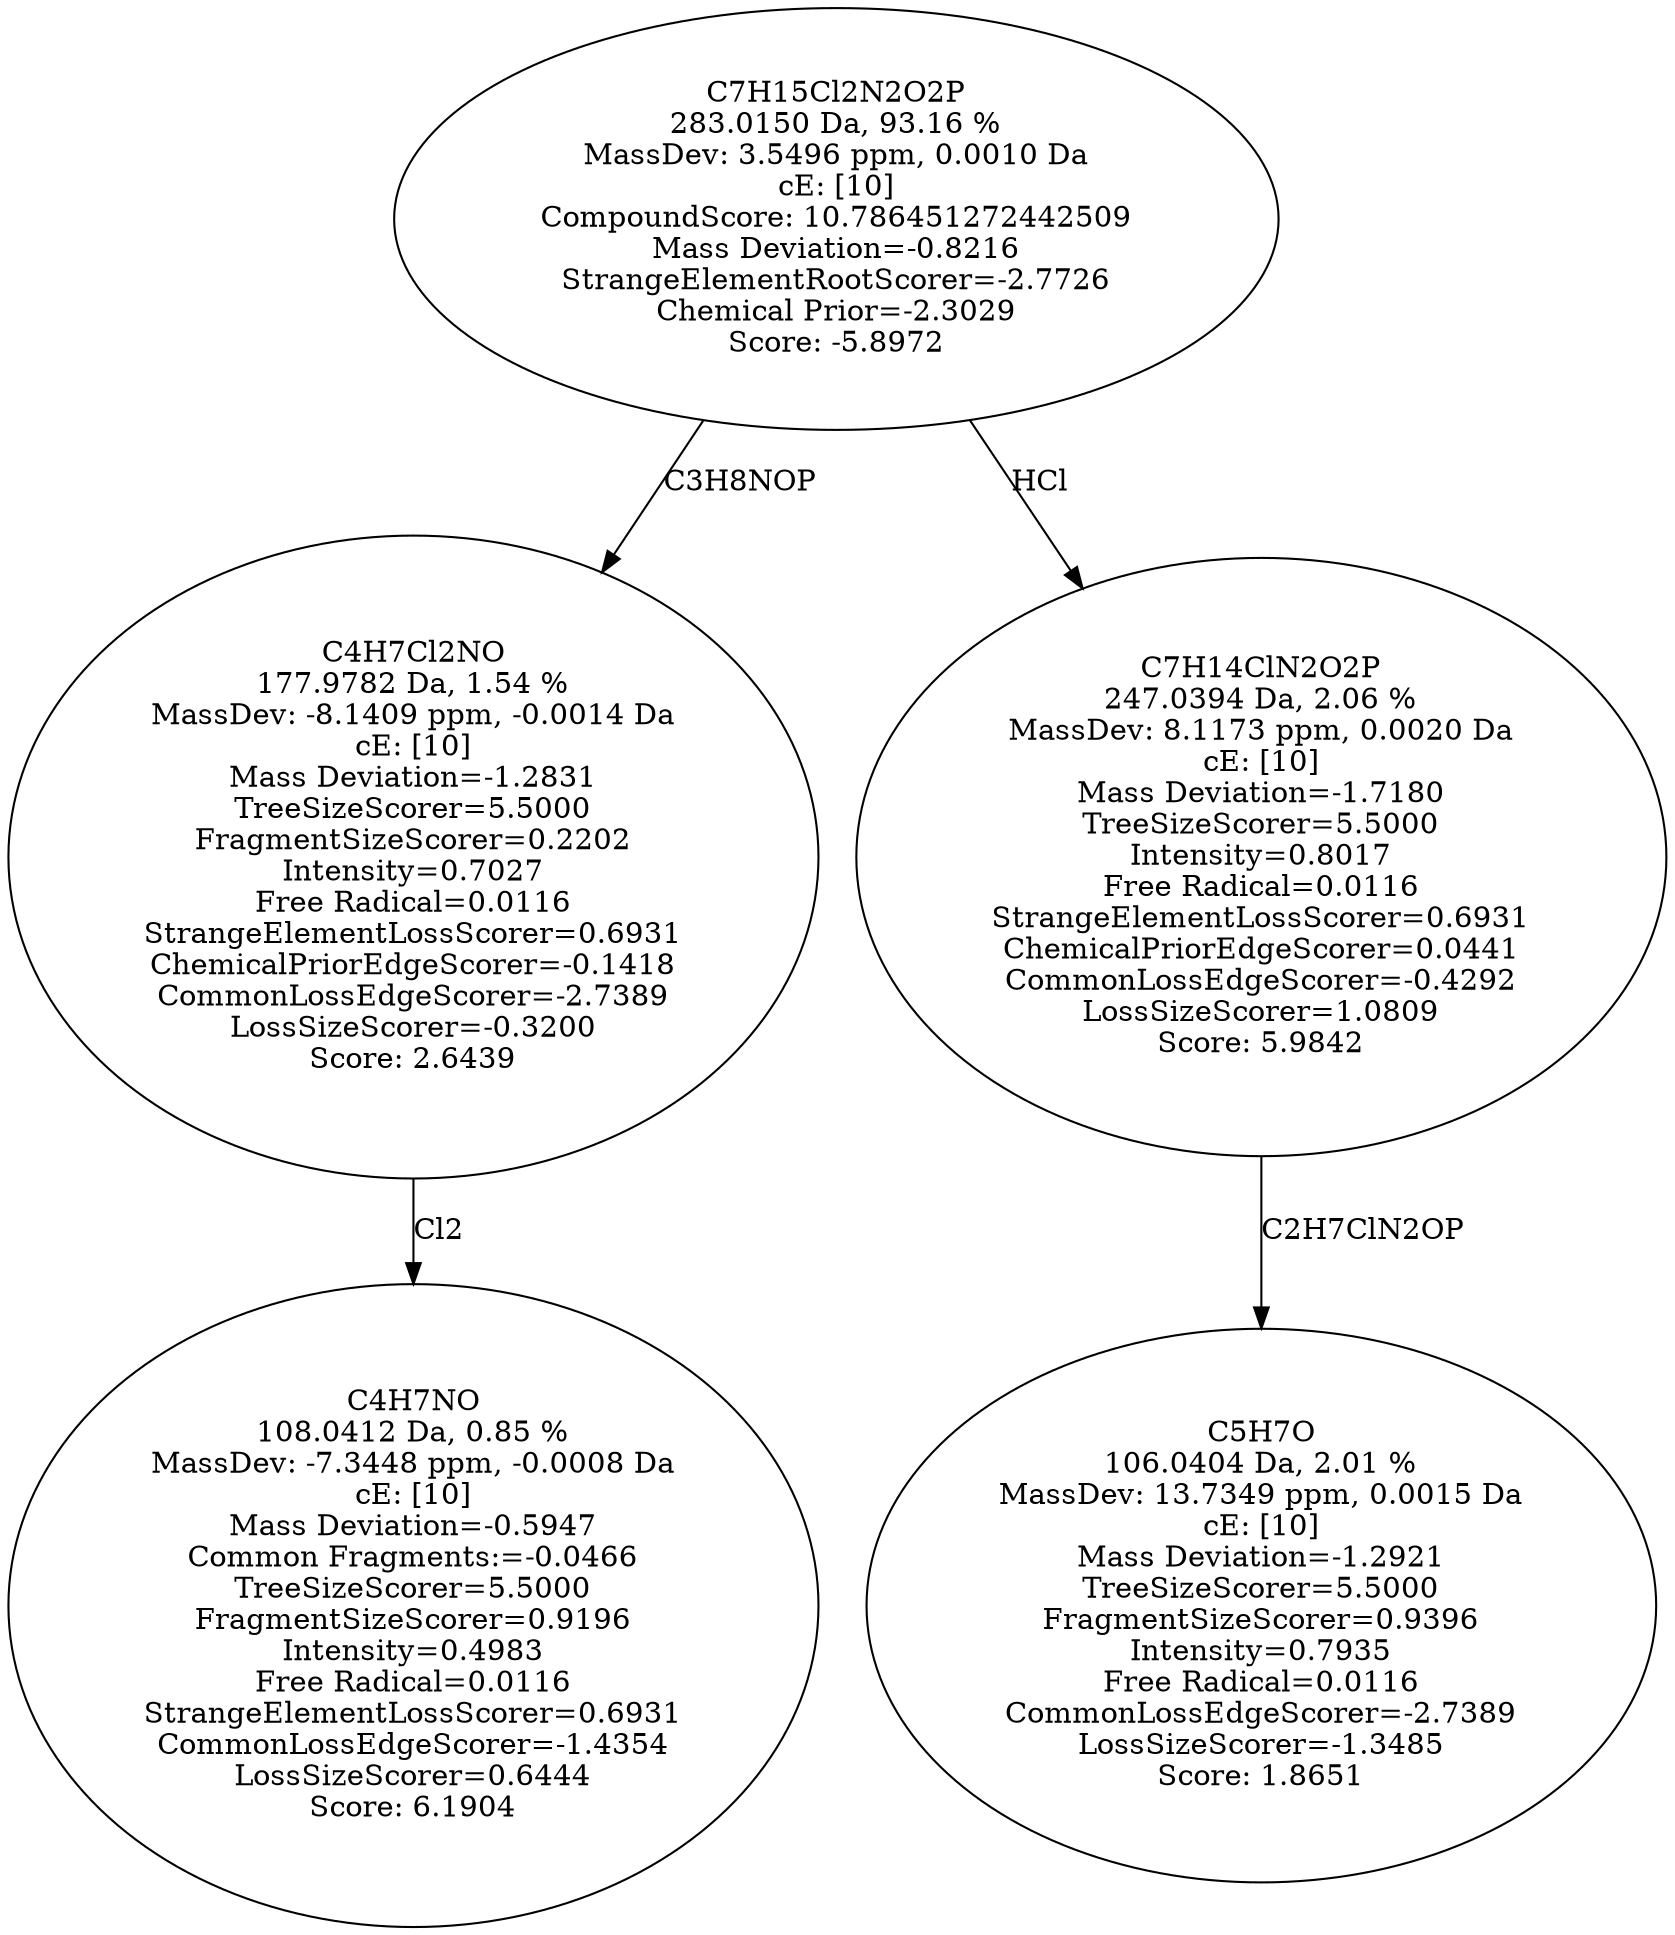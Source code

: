 strict digraph {
v1 [label="C4H7NO\n108.0412 Da, 0.85 %\nMassDev: -7.3448 ppm, -0.0008 Da\ncE: [10]\nMass Deviation=-0.5947\nCommon Fragments:=-0.0466\nTreeSizeScorer=5.5000\nFragmentSizeScorer=0.9196\nIntensity=0.4983\nFree Radical=0.0116\nStrangeElementLossScorer=0.6931\nCommonLossEdgeScorer=-1.4354\nLossSizeScorer=0.6444\nScore: 6.1904"];
v2 [label="C4H7Cl2NO\n177.9782 Da, 1.54 %\nMassDev: -8.1409 ppm, -0.0014 Da\ncE: [10]\nMass Deviation=-1.2831\nTreeSizeScorer=5.5000\nFragmentSizeScorer=0.2202\nIntensity=0.7027\nFree Radical=0.0116\nStrangeElementLossScorer=0.6931\nChemicalPriorEdgeScorer=-0.1418\nCommonLossEdgeScorer=-2.7389\nLossSizeScorer=-0.3200\nScore: 2.6439"];
v3 [label="C5H7O\n106.0404 Da, 2.01 %\nMassDev: 13.7349 ppm, 0.0015 Da\ncE: [10]\nMass Deviation=-1.2921\nTreeSizeScorer=5.5000\nFragmentSizeScorer=0.9396\nIntensity=0.7935\nFree Radical=0.0116\nCommonLossEdgeScorer=-2.7389\nLossSizeScorer=-1.3485\nScore: 1.8651"];
v4 [label="C7H14ClN2O2P\n247.0394 Da, 2.06 %\nMassDev: 8.1173 ppm, 0.0020 Da\ncE: [10]\nMass Deviation=-1.7180\nTreeSizeScorer=5.5000\nIntensity=0.8017\nFree Radical=0.0116\nStrangeElementLossScorer=0.6931\nChemicalPriorEdgeScorer=0.0441\nCommonLossEdgeScorer=-0.4292\nLossSizeScorer=1.0809\nScore: 5.9842"];
v5 [label="C7H15Cl2N2O2P\n283.0150 Da, 93.16 %\nMassDev: 3.5496 ppm, 0.0010 Da\ncE: [10]\nCompoundScore: 10.786451272442509\nMass Deviation=-0.8216\nStrangeElementRootScorer=-2.7726\nChemical Prior=-2.3029\nScore: -5.8972"];
v2 -> v1 [label="Cl2"];
v5 -> v2 [label="C3H8NOP"];
v4 -> v3 [label="C2H7ClN2OP"];
v5 -> v4 [label="HCl"];
}